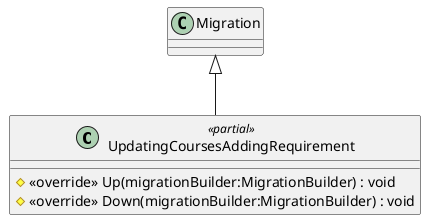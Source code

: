 @startuml
class UpdatingCoursesAddingRequirement <<partial>> {
    # <<override>> Up(migrationBuilder:MigrationBuilder) : void
    # <<override>> Down(migrationBuilder:MigrationBuilder) : void
}
Migration <|-- UpdatingCoursesAddingRequirement
@enduml
